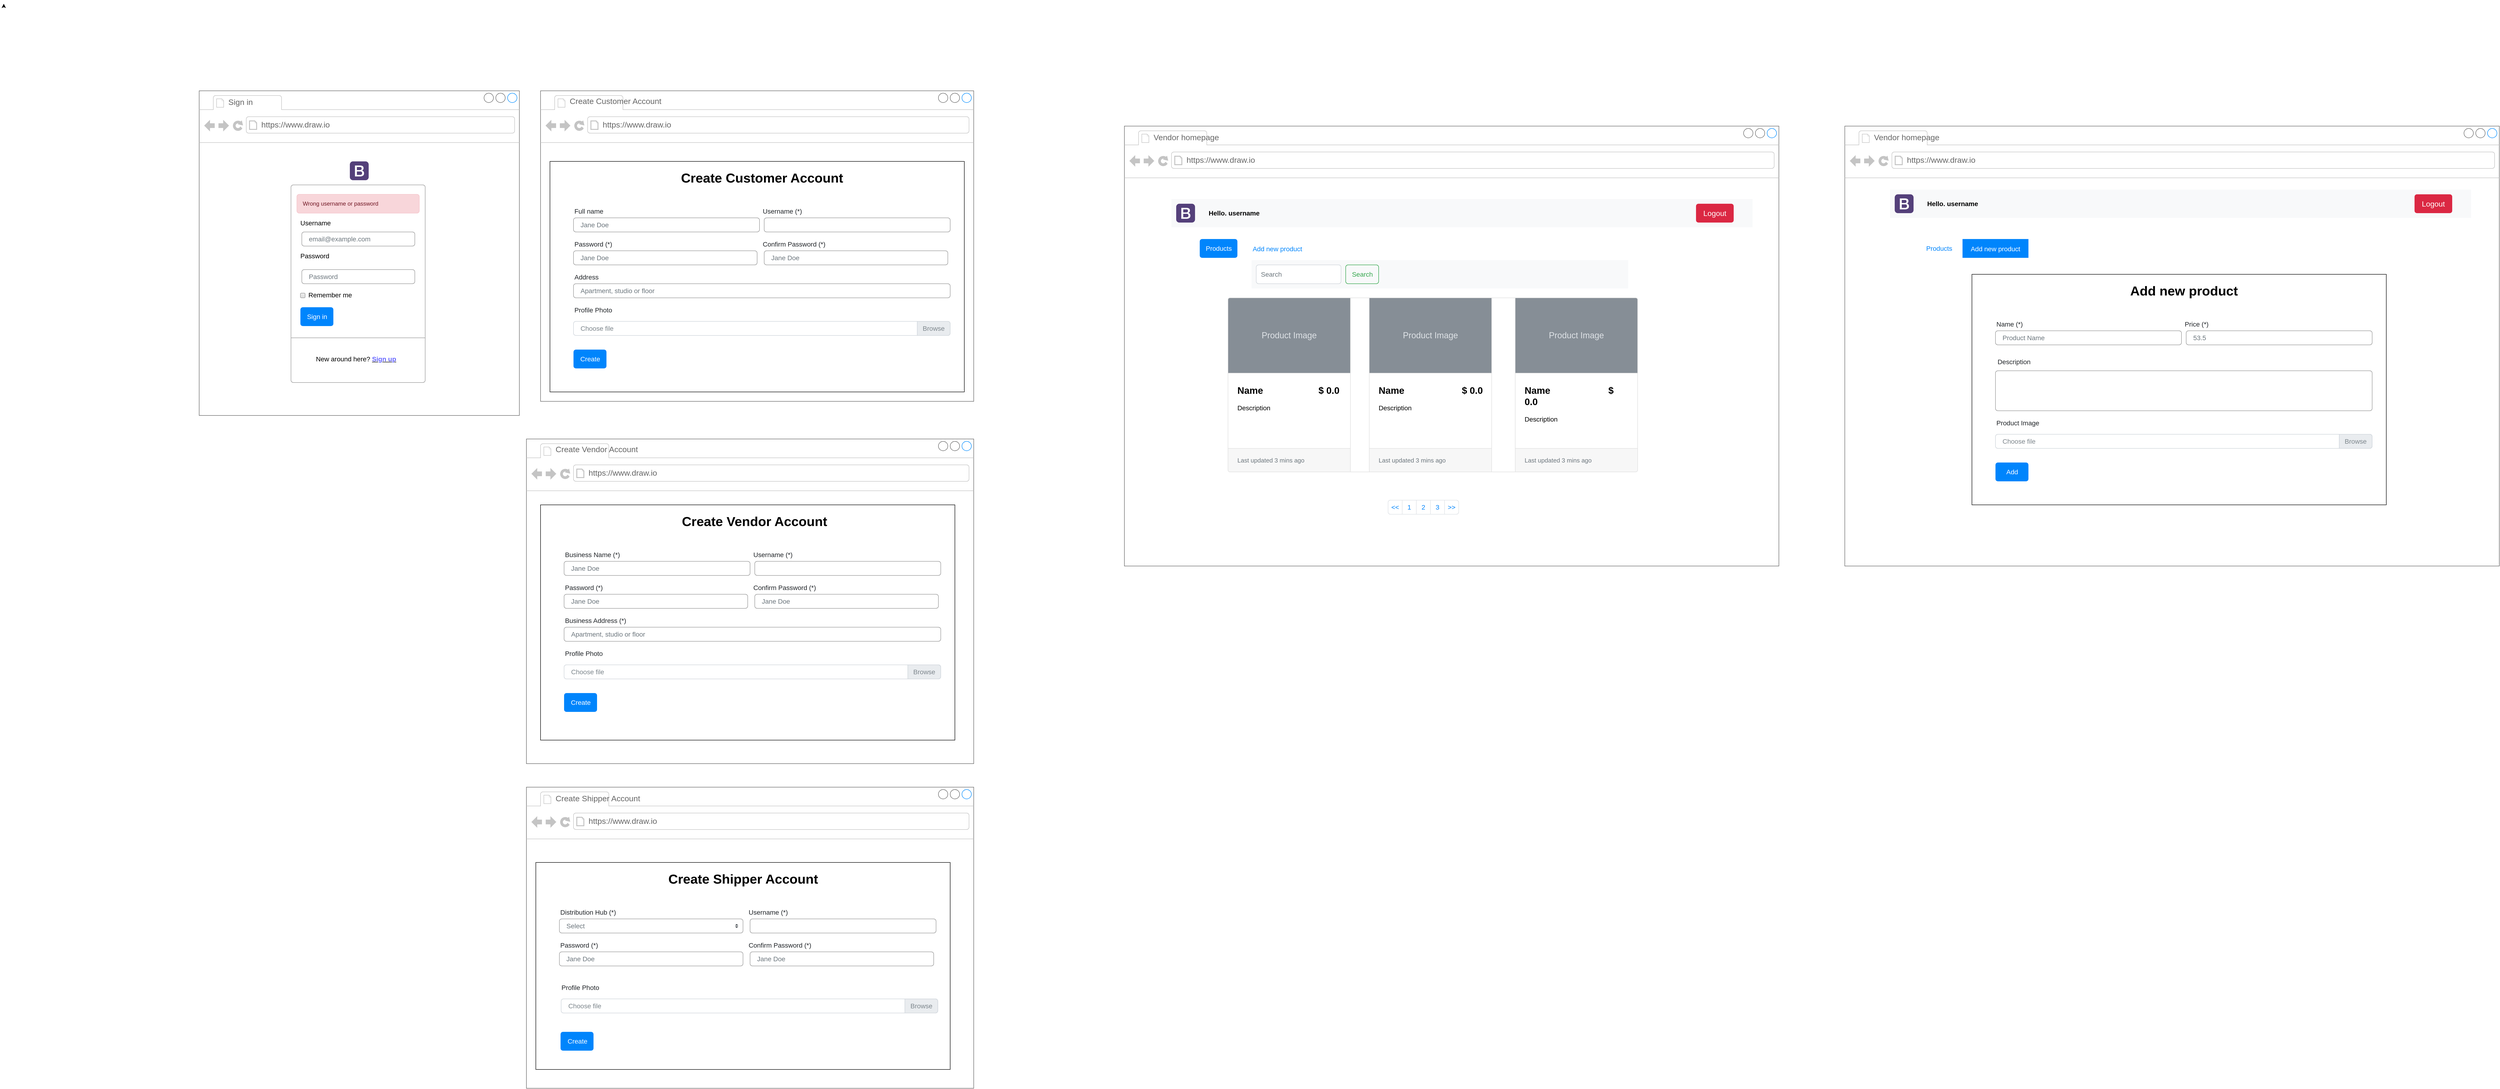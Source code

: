 <mxfile version="20.2.7" type="device"><diagram id="C0f_8ET-SuicRDVWnVqD" name="Page-1"><mxGraphModel dx="1597" dy="842" grid="1" gridSize="10" guides="1" tooltips="1" connect="1" arrows="1" fold="1" page="1" pageScale="1" pageWidth="3300" pageHeight="4681" background="#ffffff" math="0" shadow="0"><root><mxCell id="0"/><mxCell id="1" parent="0"/><mxCell id="t_wFO22EKfZGIGXkDwbN-104" value="" style="strokeWidth=1;shadow=0;dashed=0;align=center;html=1;shape=mxgraph.mockup.containers.browserWindow;rSize=0;strokeColor=#666666;strokeColor2=#008cff;strokeColor3=#c4c4c4;mainText=,;recursiveResize=0;" vertex="1" parent="1"><mxGeometry x="3940" y="515" width="1390" height="935" as="geometry"/></mxCell><mxCell id="t_wFO22EKfZGIGXkDwbN-105" value="Vendor homepage" style="strokeWidth=1;shadow=0;dashed=0;align=center;html=1;shape=mxgraph.mockup.containers.anchor;fontSize=17;fontColor=#666666;align=left;" vertex="1" parent="t_wFO22EKfZGIGXkDwbN-104"><mxGeometry x="60" y="12" width="110" height="26" as="geometry"/></mxCell><mxCell id="t_wFO22EKfZGIGXkDwbN-106" value="https://www.draw.io" style="strokeWidth=1;shadow=0;dashed=0;align=center;html=1;shape=mxgraph.mockup.containers.anchor;rSize=0;fontSize=17;fontColor=#666666;align=left;" vertex="1" parent="t_wFO22EKfZGIGXkDwbN-104"><mxGeometry x="130" y="60" width="250" height="26" as="geometry"/></mxCell><mxCell id="t_wFO22EKfZGIGXkDwbN-107" value="Products" style="html=1;shadow=0;dashed=0;shape=mxgraph.bootstrap.rrect;rSize=5;fillColor=#FFFFFF;strokeColor=none;fontSize=14;fontColor=#0085FC;" vertex="1" parent="t_wFO22EKfZGIGXkDwbN-104"><mxGeometry x="160" y="240" width="80" height="40" as="geometry"/></mxCell><mxCell id="t_wFO22EKfZGIGXkDwbN-108" value="Add new product" style="fillColor=#0085FC;strokeColor=none;fontSize=14;fontColor=#FFFFFF;" vertex="1" parent="t_wFO22EKfZGIGXkDwbN-104"><mxGeometry x="250" y="240" width="140" height="40" as="geometry"/></mxCell><mxCell id="t_wFO22EKfZGIGXkDwbN-148" value="" style="rounded=0;whiteSpace=wrap;html=1;fontSize=10;fillColor=#FFFFFF;" vertex="1" parent="t_wFO22EKfZGIGXkDwbN-104"><mxGeometry x="270" y="315" width="880" height="490" as="geometry"/></mxCell><mxCell id="t_wFO22EKfZGIGXkDwbN-149" value="Name (*)" style="fillColor=none;strokeColor=none;align=left;fontSize=14;fontColor=#212529;" vertex="1" parent="t_wFO22EKfZGIGXkDwbN-104"><mxGeometry x="320" y="405" width="400" height="30" as="geometry"/></mxCell><mxCell id="t_wFO22EKfZGIGXkDwbN-150" value="Product Name" style="html=1;shadow=0;dashed=0;shape=mxgraph.bootstrap.rrect;rSize=5;fillColor=none;strokeColor=#999999;align=left;spacing=15;fontSize=14;fontColor=#6C767D;" vertex="1" parent="t_wFO22EKfZGIGXkDwbN-104"><mxGeometry x="320" y="435" width="395" height="30" as="geometry"/></mxCell><mxCell id="t_wFO22EKfZGIGXkDwbN-151" value="Price (*)" style="fillColor=none;strokeColor=none;align=left;fontSize=14;fontColor=#212529;" vertex="1" parent="t_wFO22EKfZGIGXkDwbN-104"><mxGeometry x="720" y="405" width="400" height="30" as="geometry"/></mxCell><mxCell id="t_wFO22EKfZGIGXkDwbN-152" value="53.5" style="html=1;shadow=0;dashed=0;shape=mxgraph.bootstrap.rrect;rSize=5;fillColor=none;strokeColor=#999999;align=left;spacing=15;fontSize=14;fontColor=#6C767D;" vertex="1" parent="t_wFO22EKfZGIGXkDwbN-104"><mxGeometry x="725" y="435" width="395" height="30" as="geometry"/></mxCell><mxCell id="t_wFO22EKfZGIGXkDwbN-155" value="Description" style="fillColor=none;strokeColor=none;align=left;fontSize=14;fontColor=#212529;" vertex="1" parent="t_wFO22EKfZGIGXkDwbN-104"><mxGeometry x="322.5" y="485" width="390" height="30" as="geometry"/></mxCell><mxCell id="t_wFO22EKfZGIGXkDwbN-156" value="" style="html=1;shadow=0;dashed=0;shape=mxgraph.bootstrap.rrect;rSize=5;fillColor=none;strokeColor=#999999;align=left;spacing=15;fontSize=14;fontColor=#6C767D;" vertex="1" parent="t_wFO22EKfZGIGXkDwbN-104"><mxGeometry x="320" y="520" width="800" height="85" as="geometry"/></mxCell><mxCell id="t_wFO22EKfZGIGXkDwbN-157" value="Add" style="html=1;shadow=0;dashed=0;shape=mxgraph.bootstrap.rrect;rSize=5;fillColor=#0085FC;strokeColor=none;align=center;fontSize=14;fontColor=#FFFFFF;" vertex="1" parent="t_wFO22EKfZGIGXkDwbN-104"><mxGeometry x="320" y="715" width="70" height="40" as="geometry"/></mxCell><mxCell id="t_wFO22EKfZGIGXkDwbN-158" value="Add new product" style="text;html=1;strokeColor=none;fillColor=none;align=center;verticalAlign=middle;whiteSpace=wrap;rounded=0;fontColor=#000000;fontSize=28;fontStyle=1" vertex="1" parent="t_wFO22EKfZGIGXkDwbN-104"><mxGeometry x="543.75" y="335" width="352.5" height="30" as="geometry"/></mxCell><mxCell id="t_wFO22EKfZGIGXkDwbN-161" value="Product Image" style="fillColor=none;strokeColor=none;align=left;fontSize=14;fontColor=#212529;" vertex="1" parent="t_wFO22EKfZGIGXkDwbN-104"><mxGeometry x="320" y="615" width="390" height="30" as="geometry"/></mxCell><mxCell id="t_wFO22EKfZGIGXkDwbN-162" value="Choose file" style="html=1;shadow=0;dashed=0;shape=mxgraph.bootstrap.rrect;rSize=5;strokeColor=#CED4DA;html=1;whiteSpace=wrap;fillColor=#FFFFFF;fontColor=#7D868C;align=left;spacingLeft=0;spacing=15;fontSize=14;" vertex="1" parent="t_wFO22EKfZGIGXkDwbN-104"><mxGeometry x="320" y="655" width="800" height="30" as="geometry"/></mxCell><mxCell id="t_wFO22EKfZGIGXkDwbN-163" value="Browse" style="html=1;shadow=0;dashed=0;shape=mxgraph.bootstrap.rightButton;strokeColor=inherit;gradientColor=inherit;fontColor=inherit;fillColor=#E9ECEF;rSize=5;perimeter=none;whiteSpace=wrap;resizeHeight=1;fontSize=14;" vertex="1" parent="t_wFO22EKfZGIGXkDwbN-162"><mxGeometry x="1" width="70" height="30" relative="1" as="geometry"><mxPoint x="-70" as="offset"/></mxGeometry></mxCell><mxCell id="t_wFO22EKfZGIGXkDwbN-178" value="" style="html=1;shadow=0;dashed=0;fillColor=#F8F9FA;strokeColor=none;fontSize=16;fontColor=#181819;align=left;spacing=2;spacingLeft=55;" vertex="1" parent="t_wFO22EKfZGIGXkDwbN-104"><mxGeometry x="96" y="135" width="1234" height="60" as="geometry"/></mxCell><mxCell id="t_wFO22EKfZGIGXkDwbN-179" value="" style="html=1;shadow=0;dashed=0;shape=mxgraph.bootstrap.logo;fillColor=#54407A;strokeColor=none;sketch=0;fontColor=#0085FC;" vertex="1" parent="t_wFO22EKfZGIGXkDwbN-178"><mxGeometry width="40" height="40" relative="1" as="geometry"><mxPoint x="10" y="10" as="offset"/></mxGeometry></mxCell><mxCell id="t_wFO22EKfZGIGXkDwbN-188" value="Logout" style="html=1;shadow=0;dashed=0;shape=mxgraph.bootstrap.rrect;rSize=5;strokeColor=none;strokeWidth=1;fillColor=#DB2843;fontColor=#FFFFFF;whiteSpace=wrap;align=center;verticalAlign=middle;spacingLeft=0;fontStyle=0;fontSize=16;spacing=5;" vertex="1" parent="t_wFO22EKfZGIGXkDwbN-178"><mxGeometry x="1114" y="10" width="80" height="40" as="geometry"/></mxCell><mxCell id="t_wFO22EKfZGIGXkDwbN-189" value="Hello. username" style="html=1;shadow=0;dashed=0;shape=mxgraph.bootstrap.rrect;rSize=5;strokeColor=none;strokeWidth=1;fillColor=#F8F9FA;fontColor=#000000;whiteSpace=wrap;align=left;verticalAlign=middle;spacingLeft=0;fontStyle=1;fontSize=14;spacing=5;" vertex="1" parent="t_wFO22EKfZGIGXkDwbN-178"><mxGeometry x="74" y="20" width="161" height="20" as="geometry"/></mxCell><mxCell id="t_wFO22EKfZGIGXkDwbN-59" value="" style="strokeWidth=1;shadow=0;dashed=0;align=center;html=1;shape=mxgraph.mockup.containers.browserWindow;rSize=0;strokeColor=#666666;strokeColor2=#008cff;strokeColor3=#c4c4c4;mainText=,;recursiveResize=0;" vertex="1" parent="1"><mxGeometry x="1140" y="1920" width="950" height="640" as="geometry"/></mxCell><mxCell id="t_wFO22EKfZGIGXkDwbN-60" value="Create Shipper Account" style="strokeWidth=1;shadow=0;dashed=0;align=center;html=1;shape=mxgraph.mockup.containers.anchor;fontSize=17;fontColor=#666666;align=left;" vertex="1" parent="t_wFO22EKfZGIGXkDwbN-59"><mxGeometry x="60" y="12" width="110" height="26" as="geometry"/></mxCell><mxCell id="t_wFO22EKfZGIGXkDwbN-61" value="https://www.draw.io" style="strokeWidth=1;shadow=0;dashed=0;align=center;html=1;shape=mxgraph.mockup.containers.anchor;rSize=0;fontSize=17;fontColor=#666666;align=left;" vertex="1" parent="t_wFO22EKfZGIGXkDwbN-59"><mxGeometry x="130" y="60" width="250" height="26" as="geometry"/></mxCell><mxCell id="t_wFO22EKfZGIGXkDwbN-55" value="" style="strokeWidth=1;shadow=0;dashed=0;align=center;html=1;shape=mxgraph.mockup.containers.browserWindow;rSize=0;strokeColor=#666666;strokeColor2=#008cff;strokeColor3=#c4c4c4;mainText=,;recursiveResize=0;" vertex="1" parent="1"><mxGeometry x="1140" y="1180" width="950" height="690" as="geometry"/></mxCell><mxCell id="t_wFO22EKfZGIGXkDwbN-56" value="https://www.draw.io" style="strokeWidth=1;shadow=0;dashed=0;align=center;html=1;shape=mxgraph.mockup.containers.anchor;rSize=0;fontSize=17;fontColor=#666666;align=left;" vertex="1" parent="t_wFO22EKfZGIGXkDwbN-55"><mxGeometry x="130" y="60" width="250" height="26" as="geometry"/></mxCell><mxCell id="t_wFO22EKfZGIGXkDwbN-57" value="Create Vendor Account" style="strokeWidth=1;shadow=0;dashed=0;align=center;html=1;shape=mxgraph.mockup.containers.anchor;fontSize=17;fontColor=#666666;align=left;" vertex="1" parent="t_wFO22EKfZGIGXkDwbN-55"><mxGeometry x="60" y="10" width="60" height="26" as="geometry"/></mxCell><mxCell id="t_wFO22EKfZGIGXkDwbN-27" value="" style="strokeWidth=1;shadow=0;dashed=0;align=center;html=1;shape=mxgraph.mockup.containers.browserWindow;rSize=0;strokeColor=#666666;strokeColor2=#008cff;strokeColor3=#c4c4c4;mainText=,;recursiveResize=0;" vertex="1" parent="1"><mxGeometry x="1170" y="440" width="920" height="660" as="geometry"/></mxCell><mxCell id="t_wFO22EKfZGIGXkDwbN-29" value="https://www.draw.io" style="strokeWidth=1;shadow=0;dashed=0;align=center;html=1;shape=mxgraph.mockup.containers.anchor;rSize=0;fontSize=17;fontColor=#666666;align=left;" vertex="1" parent="t_wFO22EKfZGIGXkDwbN-27"><mxGeometry x="130" y="60" width="250" height="26" as="geometry"/></mxCell><mxCell id="t_wFO22EKfZGIGXkDwbN-28" value="Create Customer Account" style="strokeWidth=1;shadow=0;dashed=0;align=center;html=1;shape=mxgraph.mockup.containers.anchor;fontSize=17;fontColor=#666666;align=left;" vertex="1" parent="t_wFO22EKfZGIGXkDwbN-27"><mxGeometry x="60" y="10" width="60" height="26" as="geometry"/></mxCell><mxCell id="t_wFO22EKfZGIGXkDwbN-21" value="" style="strokeWidth=1;shadow=0;dashed=0;align=center;html=1;shape=mxgraph.mockup.containers.browserWindow;rSize=0;strokeColor=#666666;strokeColor2=#008cff;strokeColor3=#c4c4c4;mainText=,;recursiveResize=0;" vertex="1" parent="1"><mxGeometry x="445" y="440" width="680" height="690" as="geometry"/></mxCell><mxCell id="t_wFO22EKfZGIGXkDwbN-22" value="Sign in" style="strokeWidth=1;shadow=0;dashed=0;align=center;html=1;shape=mxgraph.mockup.containers.anchor;fontSize=17;fontColor=#666666;align=left;" vertex="1" parent="t_wFO22EKfZGIGXkDwbN-21"><mxGeometry x="60" y="12" width="110" height="26" as="geometry"/></mxCell><mxCell id="t_wFO22EKfZGIGXkDwbN-23" value="https://www.draw.io" style="strokeWidth=1;shadow=0;dashed=0;align=center;html=1;shape=mxgraph.mockup.containers.anchor;rSize=0;fontSize=17;fontColor=#666666;align=left;" vertex="1" parent="t_wFO22EKfZGIGXkDwbN-21"><mxGeometry x="130" y="60" width="250" height="26" as="geometry"/></mxCell><mxCell id="t_wFO22EKfZGIGXkDwbN-25" value="" style="html=1;shadow=0;dashed=0;shape=mxgraph.bootstrap.logo;fillColor=#54407A;strokeColor=none;sketch=0;" vertex="1" parent="t_wFO22EKfZGIGXkDwbN-21"><mxGeometry width="40" height="40" relative="1" as="geometry"><mxPoint x="320" y="150" as="offset"/></mxGeometry></mxCell><mxCell id="AaXqf_QtVhQOrzi1X-Br-47" value="" style="html=1;shadow=0;dashed=0;shape=mxgraph.bootstrap.rrect;rSize=5;fillColor=#ffffff;strokeColor=#999999;" parent="t_wFO22EKfZGIGXkDwbN-21" vertex="1"><mxGeometry x="195" y="200" width="285" height="420" as="geometry"/></mxCell><mxCell id="AaXqf_QtVhQOrzi1X-Br-48" value="Username" style="fillColor=none;strokeColor=none;align=left;spacing=20;fontSize=14;" parent="AaXqf_QtVhQOrzi1X-Br-47" vertex="1"><mxGeometry width="220" height="40" relative="1" as="geometry"><mxPoint y="60" as="offset"/></mxGeometry></mxCell><mxCell id="AaXqf_QtVhQOrzi1X-Br-49" value="email@example.com" style="html=1;shadow=0;dashed=0;shape=mxgraph.bootstrap.rrect;rSize=5;fillColor=none;strokeColor=#999999;align=left;spacing=15;fontSize=14;fontColor=#6C767D;" parent="AaXqf_QtVhQOrzi1X-Br-47" vertex="1"><mxGeometry width="240" height="30" relative="1" as="geometry"><mxPoint x="23" y="100" as="offset"/></mxGeometry></mxCell><mxCell id="AaXqf_QtVhQOrzi1X-Br-50" value="Password" style="fillColor=none;strokeColor=none;align=left;spacing=20;fontSize=14;" parent="AaXqf_QtVhQOrzi1X-Br-47" vertex="1"><mxGeometry width="220" height="40" relative="1" as="geometry"><mxPoint y="130" as="offset"/></mxGeometry></mxCell><mxCell id="AaXqf_QtVhQOrzi1X-Br-51" value="Password" style="html=1;shadow=0;dashed=0;shape=mxgraph.bootstrap.rrect;rSize=5;fillColor=none;strokeColor=#999999;align=left;spacing=15;fontSize=14;fontColor=#6C767D;" parent="AaXqf_QtVhQOrzi1X-Br-47" vertex="1"><mxGeometry width="240" height="30" relative="1" as="geometry"><mxPoint x="23" y="180" as="offset"/></mxGeometry></mxCell><mxCell id="AaXqf_QtVhQOrzi1X-Br-52" value="Remember me" style="html=1;shadow=0;dashed=0;shape=mxgraph.bootstrap.rrect;rSize=2;fillColor=#EDEDED;strokeColor=#999999;align=left;fontSize=14;fontColor=#000000;labelPosition=right;verticalLabelPosition=middle;verticalAlign=middle;spacingLeft=5;spacingTop=-2;gradientColor=#DEDEDE;" parent="AaXqf_QtVhQOrzi1X-Br-47" vertex="1"><mxGeometry width="10" height="10" relative="1" as="geometry"><mxPoint x="20" y="230" as="offset"/></mxGeometry></mxCell><mxCell id="AaXqf_QtVhQOrzi1X-Br-53" value="Sign in" style="html=1;shadow=0;dashed=0;shape=mxgraph.bootstrap.rrect;rSize=5;fillColor=#0085FC;strokeColor=none;align=center;fontSize=14;fontColor=#FFFFFF;" parent="AaXqf_QtVhQOrzi1X-Br-47" vertex="1"><mxGeometry width="70" height="40" relative="1" as="geometry"><mxPoint x="20" y="260" as="offset"/></mxGeometry></mxCell><mxCell id="AaXqf_QtVhQOrzi1X-Br-54" value="" style="shape=line;strokeColor=#999999;perimeter=none;resizeWidth=1;" parent="AaXqf_QtVhQOrzi1X-Br-47" vertex="1"><mxGeometry width="285" height="10" relative="1" as="geometry"><mxPoint y="320" as="offset"/></mxGeometry></mxCell><mxCell id="AaXqf_QtVhQOrzi1X-Br-55" value="New around here? &lt;b&gt;&lt;u&gt;&lt;font color=&quot;#6666ff&quot;&gt;Sign up&lt;/font&gt;&lt;/u&gt;&lt;/b&gt;" style="html=1;fillColor=none;strokeColor=none;align=left;spacing=20;fontSize=14;" parent="AaXqf_QtVhQOrzi1X-Br-47" vertex="1"><mxGeometry width="220" height="60" relative="1" as="geometry"><mxPoint x="33" y="340" as="offset"/></mxGeometry></mxCell><mxCell id="t_wFO22EKfZGIGXkDwbN-26" value="Wrong username or password" style="html=1;shadow=0;dashed=0;shape=mxgraph.bootstrap.rrect;rSize=5;strokeColor=#F4C5CB;strokeWidth=1;fillColor=#F8D6DA;fontColor=#711623;whiteSpace=wrap;align=left;verticalAlign=middle;spacingLeft=10;" vertex="1" parent="AaXqf_QtVhQOrzi1X-Br-47"><mxGeometry x="12.5" y="20" width="260" height="40" as="geometry"/></mxCell><mxCell id="drxw7I6n1X8q7Mhwe4HT-20" style="edgeStyle=orthogonalEdgeStyle;rounded=0;orthogonalLoop=1;jettySize=auto;html=1;exitX=0;exitY=0.75;exitDx=0;exitDy=0;entryX=0;entryY=0.5;entryDx=0;entryDy=0;fontSize=28;" parent="1" edge="1"><mxGeometry relative="1" as="geometry"><mxPoint x="30" y="262.5" as="sourcePoint"/><mxPoint x="30" y="255" as="targetPoint"/></mxGeometry></mxCell><mxCell id="drxw7I6n1X8q7Mhwe4HT-25" value="" style="rounded=0;whiteSpace=wrap;html=1;fontSize=10;fillColor=#FFFFFF;" parent="1" vertex="1"><mxGeometry x="1190" y="590" width="880" height="490" as="geometry"/></mxCell><mxCell id="AaXqf_QtVhQOrzi1X-Br-58" value="Full name " style="fillColor=none;strokeColor=none;align=left;fontSize=14;fontColor=#212529;" parent="1" vertex="1"><mxGeometry x="1240" y="680" width="400" height="30" as="geometry"/></mxCell><mxCell id="AaXqf_QtVhQOrzi1X-Br-59" value="Jane Doe" style="html=1;shadow=0;dashed=0;shape=mxgraph.bootstrap.rrect;rSize=5;fillColor=none;strokeColor=#999999;align=left;spacing=15;fontSize=14;fontColor=#6C767D;" parent="1" vertex="1"><mxGeometry x="1240" y="710" width="395" height="30" as="geometry"/></mxCell><mxCell id="AaXqf_QtVhQOrzi1X-Br-60" value="Username (*)" style="fillColor=none;strokeColor=none;align=left;fontSize=14;fontColor=#212529;" parent="1" vertex="1"><mxGeometry x="1640" y="680" width="400" height="30" as="geometry"/></mxCell><mxCell id="AaXqf_QtVhQOrzi1X-Br-61" value="" style="html=1;shadow=0;dashed=0;shape=mxgraph.bootstrap.rrect;rSize=5;fillColor=none;strokeColor=#999999;align=left;spacing=15;fontSize=14;fontColor=#6C767D;" parent="1" vertex="1"><mxGeometry x="1645" y="710" width="395" height="30" as="geometry"/></mxCell><mxCell id="AaXqf_QtVhQOrzi1X-Br-62" value="Password (*)" style="fillColor=none;strokeColor=none;align=left;fontSize=14;fontColor=#212529;" parent="1" vertex="1"><mxGeometry x="1240" y="750" width="390" height="30" as="geometry"/></mxCell><mxCell id="AaXqf_QtVhQOrzi1X-Br-63" value="Jane Doe" style="html=1;shadow=0;dashed=0;shape=mxgraph.bootstrap.rrect;rSize=5;fillColor=none;strokeColor=#999999;align=left;spacing=15;fontSize=14;fontColor=#6C767D;" parent="1" vertex="1"><mxGeometry x="1240" y="780" width="390" height="30" as="geometry"/></mxCell><mxCell id="AaXqf_QtVhQOrzi1X-Br-64" value="Address" style="fillColor=none;strokeColor=none;align=left;fontSize=14;fontColor=#212529;" parent="1" vertex="1"><mxGeometry x="1240" y="820" width="390" height="30" as="geometry"/></mxCell><mxCell id="AaXqf_QtVhQOrzi1X-Br-65" value="Apartment, studio or floor" style="html=1;shadow=0;dashed=0;shape=mxgraph.bootstrap.rrect;rSize=5;fillColor=none;strokeColor=#999999;align=left;spacing=15;fontSize=14;fontColor=#6C767D;" parent="1" vertex="1"><mxGeometry x="1240" y="850" width="800" height="30" as="geometry"/></mxCell><mxCell id="AaXqf_QtVhQOrzi1X-Br-74" value="Create" style="html=1;shadow=0;dashed=0;shape=mxgraph.bootstrap.rrect;rSize=5;fillColor=#0085FC;strokeColor=none;align=center;fontSize=14;fontColor=#FFFFFF;" parent="1" vertex="1"><mxGeometry x="1240" y="990" width="70" height="40" as="geometry"/></mxCell><mxCell id="AaXqf_QtVhQOrzi1X-Br-75" value="Create Customer Account" style="text;html=1;strokeColor=none;fillColor=none;align=center;verticalAlign=middle;whiteSpace=wrap;rounded=0;fontColor=#000000;fontSize=28;fontStyle=1" parent="1" vertex="1"><mxGeometry x="1463.75" y="610" width="352.5" height="30" as="geometry"/></mxCell><mxCell id="AaXqf_QtVhQOrzi1X-Br-76" value="Confirm Password (*)" style="fillColor=none;strokeColor=none;align=left;fontSize=14;fontColor=#212529;" parent="1" vertex="1"><mxGeometry x="1640" y="750" width="390" height="30" as="geometry"/></mxCell><mxCell id="AaXqf_QtVhQOrzi1X-Br-77" value="Jane Doe" style="html=1;shadow=0;dashed=0;shape=mxgraph.bootstrap.rrect;rSize=5;fillColor=none;strokeColor=#999999;align=left;spacing=15;fontSize=14;fontColor=#6C767D;" parent="1" vertex="1"><mxGeometry x="1645" y="780" width="390" height="30" as="geometry"/></mxCell><mxCell id="AaXqf_QtVhQOrzi1X-Br-78" value="Profile Photo" style="fillColor=none;strokeColor=none;align=left;fontSize=14;fontColor=#212529;" parent="1" vertex="1"><mxGeometry x="1240" y="890" width="390" height="30" as="geometry"/></mxCell><mxCell id="AaXqf_QtVhQOrzi1X-Br-79" value="Choose file" style="html=1;shadow=0;dashed=0;shape=mxgraph.bootstrap.rrect;rSize=5;strokeColor=#CED4DA;html=1;whiteSpace=wrap;fillColor=#FFFFFF;fontColor=#7D868C;align=left;spacingLeft=0;spacing=15;fontSize=14;" parent="1" vertex="1"><mxGeometry x="1240" y="930" width="800" height="30" as="geometry"/></mxCell><mxCell id="AaXqf_QtVhQOrzi1X-Br-80" value="Browse" style="html=1;shadow=0;dashed=0;shape=mxgraph.bootstrap.rightButton;strokeColor=inherit;gradientColor=inherit;fontColor=inherit;fillColor=#E9ECEF;rSize=5;perimeter=none;whiteSpace=wrap;resizeHeight=1;fontSize=14;" parent="AaXqf_QtVhQOrzi1X-Br-79" vertex="1"><mxGeometry x="1" width="70" height="30" relative="1" as="geometry"><mxPoint x="-70" as="offset"/></mxGeometry></mxCell><mxCell id="AaXqf_QtVhQOrzi1X-Br-81" value="" style="rounded=0;whiteSpace=wrap;html=1;fontSize=10;fillColor=#FFFFFF;" parent="1" vertex="1"><mxGeometry x="1170" y="1320" width="880" height="500" as="geometry"/></mxCell><mxCell id="AaXqf_QtVhQOrzi1X-Br-82" value="Business Name (*)" style="fillColor=none;strokeColor=none;align=left;fontSize=14;fontColor=#212529;" parent="1" vertex="1"><mxGeometry x="1220" y="1410" width="400" height="30" as="geometry"/></mxCell><mxCell id="AaXqf_QtVhQOrzi1X-Br-83" value="Jane Doe" style="html=1;shadow=0;dashed=0;shape=mxgraph.bootstrap.rrect;rSize=5;fillColor=none;strokeColor=#999999;align=left;spacing=15;fontSize=14;fontColor=#6C767D;" parent="1" vertex="1"><mxGeometry x="1220" y="1440" width="395" height="30" as="geometry"/></mxCell><mxCell id="AaXqf_QtVhQOrzi1X-Br-84" value="Username (*)" style="fillColor=none;strokeColor=none;align=left;fontSize=14;fontColor=#212529;" parent="1" vertex="1"><mxGeometry x="1620" y="1410" width="400" height="30" as="geometry"/></mxCell><mxCell id="AaXqf_QtVhQOrzi1X-Br-85" value="" style="html=1;shadow=0;dashed=0;shape=mxgraph.bootstrap.rrect;rSize=5;fillColor=none;strokeColor=#999999;align=left;spacing=15;fontSize=14;fontColor=#6C767D;" parent="1" vertex="1"><mxGeometry x="1625" y="1440" width="395" height="30" as="geometry"/></mxCell><mxCell id="AaXqf_QtVhQOrzi1X-Br-86" value="Password (*)" style="fillColor=none;strokeColor=none;align=left;fontSize=14;fontColor=#212529;" parent="1" vertex="1"><mxGeometry x="1220" y="1480" width="390" height="30" as="geometry"/></mxCell><mxCell id="AaXqf_QtVhQOrzi1X-Br-87" value="Jane Doe" style="html=1;shadow=0;dashed=0;shape=mxgraph.bootstrap.rrect;rSize=5;fillColor=none;strokeColor=#999999;align=left;spacing=15;fontSize=14;fontColor=#6C767D;" parent="1" vertex="1"><mxGeometry x="1220" y="1510" width="390" height="30" as="geometry"/></mxCell><mxCell id="AaXqf_QtVhQOrzi1X-Br-88" value="Business Address (*)" style="fillColor=none;strokeColor=none;align=left;fontSize=14;fontColor=#212529;" parent="1" vertex="1"><mxGeometry x="1220" y="1550" width="390" height="30" as="geometry"/></mxCell><mxCell id="AaXqf_QtVhQOrzi1X-Br-89" value="Apartment, studio or floor" style="html=1;shadow=0;dashed=0;shape=mxgraph.bootstrap.rrect;rSize=5;fillColor=none;strokeColor=#999999;align=left;spacing=15;fontSize=14;fontColor=#6C767D;" parent="1" vertex="1"><mxGeometry x="1220" y="1580" width="800" height="30" as="geometry"/></mxCell><mxCell id="AaXqf_QtVhQOrzi1X-Br-90" value="Create" style="html=1;shadow=0;dashed=0;shape=mxgraph.bootstrap.rrect;rSize=5;fillColor=#0085FC;strokeColor=none;align=center;fontSize=14;fontColor=#FFFFFF;" parent="1" vertex="1"><mxGeometry x="1220" y="1720" width="70" height="40" as="geometry"/></mxCell><mxCell id="AaXqf_QtVhQOrzi1X-Br-91" value="Create Vendor Account" style="text;html=1;strokeColor=none;fillColor=none;align=center;verticalAlign=middle;whiteSpace=wrap;rounded=0;fontColor=#000000;fontSize=28;fontStyle=1" parent="1" vertex="1"><mxGeometry x="1457.5" y="1340" width="332.5" height="30" as="geometry"/></mxCell><mxCell id="AaXqf_QtVhQOrzi1X-Br-92" value="Confirm Password (*)" style="fillColor=none;strokeColor=none;align=left;fontSize=14;fontColor=#212529;" parent="1" vertex="1"><mxGeometry x="1620" y="1480" width="390" height="30" as="geometry"/></mxCell><mxCell id="AaXqf_QtVhQOrzi1X-Br-93" value="Jane Doe" style="html=1;shadow=0;dashed=0;shape=mxgraph.bootstrap.rrect;rSize=5;fillColor=none;strokeColor=#999999;align=left;spacing=15;fontSize=14;fontColor=#6C767D;" parent="1" vertex="1"><mxGeometry x="1625" y="1510" width="390" height="30" as="geometry"/></mxCell><mxCell id="AaXqf_QtVhQOrzi1X-Br-94" value="Profile Photo" style="fillColor=none;strokeColor=none;align=left;fontSize=14;fontColor=#212529;" parent="1" vertex="1"><mxGeometry x="1220" y="1620" width="390" height="30" as="geometry"/></mxCell><mxCell id="AaXqf_QtVhQOrzi1X-Br-95" value="Choose file" style="html=1;shadow=0;dashed=0;shape=mxgraph.bootstrap.rrect;rSize=5;strokeColor=#CED4DA;html=1;whiteSpace=wrap;fillColor=#FFFFFF;fontColor=#7D868C;align=left;spacingLeft=0;spacing=15;fontSize=14;" parent="1" vertex="1"><mxGeometry x="1220" y="1660" width="800" height="30" as="geometry"/></mxCell><mxCell id="AaXqf_QtVhQOrzi1X-Br-96" value="Browse" style="html=1;shadow=0;dashed=0;shape=mxgraph.bootstrap.rightButton;strokeColor=inherit;gradientColor=inherit;fontColor=inherit;fillColor=#E9ECEF;rSize=5;perimeter=none;whiteSpace=wrap;resizeHeight=1;fontSize=14;" parent="AaXqf_QtVhQOrzi1X-Br-95" vertex="1"><mxGeometry x="1" width="70" height="30" relative="1" as="geometry"><mxPoint x="-70" as="offset"/></mxGeometry></mxCell><mxCell id="AaXqf_QtVhQOrzi1X-Br-97" value="" style="rounded=0;whiteSpace=wrap;html=1;fontSize=10;fillColor=#FFFFFF;" parent="1" vertex="1"><mxGeometry x="1160" y="2080" width="880" height="440" as="geometry"/></mxCell><mxCell id="AaXqf_QtVhQOrzi1X-Br-98" value="Distribution Hub (*)" style="fillColor=none;strokeColor=none;align=left;fontSize=14;fontColor=#212529;" parent="1" vertex="1"><mxGeometry x="1210" y="2170" width="400" height="30" as="geometry"/></mxCell><mxCell id="AaXqf_QtVhQOrzi1X-Br-100" value="Username (*)" style="fillColor=none;strokeColor=none;align=left;fontSize=14;fontColor=#212529;" parent="1" vertex="1"><mxGeometry x="1610" y="2170" width="400" height="30" as="geometry"/></mxCell><mxCell id="AaXqf_QtVhQOrzi1X-Br-101" value="" style="html=1;shadow=0;dashed=0;shape=mxgraph.bootstrap.rrect;rSize=5;fillColor=none;strokeColor=#999999;align=left;spacing=15;fontSize=14;fontColor=#6C767D;" parent="1" vertex="1"><mxGeometry x="1615" y="2200" width="395" height="30" as="geometry"/></mxCell><mxCell id="AaXqf_QtVhQOrzi1X-Br-102" value="Password (*)" style="fillColor=none;strokeColor=none;align=left;fontSize=14;fontColor=#212529;" parent="1" vertex="1"><mxGeometry x="1210" y="2240" width="390" height="30" as="geometry"/></mxCell><mxCell id="AaXqf_QtVhQOrzi1X-Br-103" value="Jane Doe" style="html=1;shadow=0;dashed=0;shape=mxgraph.bootstrap.rrect;rSize=5;fillColor=none;strokeColor=#999999;align=left;spacing=15;fontSize=14;fontColor=#6C767D;" parent="1" vertex="1"><mxGeometry x="1210" y="2270" width="390" height="30" as="geometry"/></mxCell><mxCell id="AaXqf_QtVhQOrzi1X-Br-106" value="Create" style="html=1;shadow=0;dashed=0;shape=mxgraph.bootstrap.rrect;rSize=5;fillColor=#0085FC;strokeColor=none;align=center;fontSize=14;fontColor=#FFFFFF;" parent="1" vertex="1"><mxGeometry x="1212.5" y="2440" width="70" height="40" as="geometry"/></mxCell><mxCell id="AaXqf_QtVhQOrzi1X-Br-107" value="Create Shipper Account" style="text;html=1;strokeColor=none;fillColor=none;align=center;verticalAlign=middle;whiteSpace=wrap;rounded=0;fontColor=#000000;fontSize=28;fontStyle=1" parent="1" vertex="1"><mxGeometry x="1428.75" y="2100" width="342.5" height="30" as="geometry"/></mxCell><mxCell id="AaXqf_QtVhQOrzi1X-Br-108" value="Confirm Password (*)" style="fillColor=none;strokeColor=none;align=left;fontSize=14;fontColor=#212529;" parent="1" vertex="1"><mxGeometry x="1610" y="2240" width="390" height="30" as="geometry"/></mxCell><mxCell id="AaXqf_QtVhQOrzi1X-Br-109" value="Jane Doe" style="html=1;shadow=0;dashed=0;shape=mxgraph.bootstrap.rrect;rSize=5;fillColor=none;strokeColor=#999999;align=left;spacing=15;fontSize=14;fontColor=#6C767D;" parent="1" vertex="1"><mxGeometry x="1615" y="2270" width="390" height="30" as="geometry"/></mxCell><mxCell id="AaXqf_QtVhQOrzi1X-Br-110" value="Profile Photo" style="fillColor=none;strokeColor=none;align=left;fontSize=14;fontColor=#212529;" parent="1" vertex="1"><mxGeometry x="1212.5" y="2330" width="390" height="30" as="geometry"/></mxCell><mxCell id="AaXqf_QtVhQOrzi1X-Br-111" value="Choose file" style="html=1;shadow=0;dashed=0;shape=mxgraph.bootstrap.rrect;rSize=5;strokeColor=#CED4DA;html=1;whiteSpace=wrap;fillColor=#FFFFFF;fontColor=#7D868C;align=left;spacingLeft=0;spacing=15;fontSize=14;" parent="1" vertex="1"><mxGeometry x="1213.75" y="2370" width="800" height="30" as="geometry"/></mxCell><mxCell id="AaXqf_QtVhQOrzi1X-Br-112" value="Browse" style="html=1;shadow=0;dashed=0;shape=mxgraph.bootstrap.rightButton;strokeColor=inherit;gradientColor=inherit;fontColor=inherit;fillColor=#E9ECEF;rSize=5;perimeter=none;whiteSpace=wrap;resizeHeight=1;fontSize=14;" parent="AaXqf_QtVhQOrzi1X-Br-111" vertex="1"><mxGeometry x="1" width="70" height="30" relative="1" as="geometry"><mxPoint x="-70" as="offset"/></mxGeometry></mxCell><mxCell id="AaXqf_QtVhQOrzi1X-Br-113" value="Select" style="html=1;shadow=0;dashed=0;shape=mxgraph.bootstrap.rrect;rSize=5;fillColor=#ffffff;strokeColor=#999999;align=left;spacing=15;fontSize=14;fontColor=#6C767D;" parent="1" vertex="1"><mxGeometry x="1210" y="2200" width="390" height="30" as="geometry"/></mxCell><mxCell id="AaXqf_QtVhQOrzi1X-Br-114" value="" style="shape=triangle;direction=south;fillColor=#343A40;strokeColor=none;perimeter=none;sketch=0;fontSize=28;fontColor=#000000;" parent="AaXqf_QtVhQOrzi1X-Br-113" vertex="1"><mxGeometry x="1" y="0.5" width="7" height="3" relative="1" as="geometry"><mxPoint x="-17" y="1" as="offset"/></mxGeometry></mxCell><mxCell id="AaXqf_QtVhQOrzi1X-Br-115" value="" style="shape=triangle;direction=north;fillColor=#343A40;strokeColor=none;perimeter=none;sketch=0;fontSize=28;fontColor=#000000;" parent="AaXqf_QtVhQOrzi1X-Br-113" vertex="1"><mxGeometry x="1" y="0.5" width="7" height="3" relative="1" as="geometry"><mxPoint x="-17" y="-4" as="offset"/></mxGeometry></mxCell><mxCell id="t_wFO22EKfZGIGXkDwbN-17" value="" style="strokeWidth=1;shadow=0;dashed=0;align=center;html=1;shape=mxgraph.mockup.containers.browserWindow;rSize=0;strokeColor=#666666;strokeColor2=#008cff;strokeColor3=#c4c4c4;mainText=,;recursiveResize=0;" vertex="1" parent="1"><mxGeometry x="2410" y="515" width="1390" height="935" as="geometry"/></mxCell><mxCell id="t_wFO22EKfZGIGXkDwbN-18" value="Vendor homepage" style="strokeWidth=1;shadow=0;dashed=0;align=center;html=1;shape=mxgraph.mockup.containers.anchor;fontSize=17;fontColor=#666666;align=left;" vertex="1" parent="t_wFO22EKfZGIGXkDwbN-17"><mxGeometry x="60" y="12" width="110" height="26" as="geometry"/></mxCell><mxCell id="t_wFO22EKfZGIGXkDwbN-19" value="https://www.draw.io" style="strokeWidth=1;shadow=0;dashed=0;align=center;html=1;shape=mxgraph.mockup.containers.anchor;rSize=0;fontSize=17;fontColor=#666666;align=left;" vertex="1" parent="t_wFO22EKfZGIGXkDwbN-17"><mxGeometry x="130" y="60" width="250" height="26" as="geometry"/></mxCell><mxCell id="t_wFO22EKfZGIGXkDwbN-82" value="Products" style="html=1;shadow=0;dashed=0;shape=mxgraph.bootstrap.rrect;rSize=5;fillColor=#0085FC;strokeColor=none;fontSize=14;fontColor=#ffffff;" vertex="1" parent="t_wFO22EKfZGIGXkDwbN-17"><mxGeometry x="160" y="240" width="80" height="40" as="geometry"/></mxCell><mxCell id="t_wFO22EKfZGIGXkDwbN-83" value="Add new product" style="fillColor=none;strokeColor=none;fontSize=14;fontColor=#0085FC;" vertex="1" parent="t_wFO22EKfZGIGXkDwbN-17"><mxGeometry x="290" y="240" width="70" height="40" as="geometry"/></mxCell><mxCell id="t_wFO22EKfZGIGXkDwbN-91" value="" style="html=1;shadow=0;dashed=0;shape=mxgraph.bootstrap.rrect;rSize=5;strokeColor=#DFDFDF;html=1;whiteSpace=wrap;fillColor=#ffffff;" vertex="1" parent="t_wFO22EKfZGIGXkDwbN-17"><mxGeometry x="260" y="365" width="780" height="370" as="geometry"/></mxCell><mxCell id="t_wFO22EKfZGIGXkDwbN-95" value="&lt;span style=&quot;font-size: 20px;&quot;&gt;&lt;b&gt;Name&lt;span style=&quot;&quot;&gt;&#9;&lt;/span&gt;&lt;span style=&quot;&quot;&gt;&#9;&lt;/span&gt;&amp;nbsp; &amp;nbsp; &amp;nbsp; &amp;nbsp; &amp;nbsp; &amp;nbsp; &amp;nbsp; &amp;nbsp; &amp;nbsp; &amp;nbsp; &amp;nbsp;$ 0.0&lt;/b&gt;&lt;/span&gt;&lt;br&gt;&lt;br&gt;Description" style="html=1;shadow=0;dashed=0;strokeColor=#DFDFDF;html=1;whiteSpace=wrap;fillColor=#ffffff;fontColor=#000000;verticalAlign=top;align=left;spacing=20;spacingBottom=0;fontSize=14;spacingTop=160;" vertex="1" parent="t_wFO22EKfZGIGXkDwbN-91"><mxGeometry width="260" height="370" relative="1" as="geometry"><mxPoint x="260" as="offset"/></mxGeometry></mxCell><mxCell id="t_wFO22EKfZGIGXkDwbN-96" value="Product Image" style="html=1;shadow=0;dashed=0;perimeter=none;whiteSpace=wrap;fillColor=#868E96;strokeColor=#DFDFDF;fontColor=#DEE2E6;resizeWidth=1;fontSize=18;" vertex="1" parent="t_wFO22EKfZGIGXkDwbN-95"><mxGeometry width="260" height="160" relative="1" as="geometry"/></mxCell><mxCell id="t_wFO22EKfZGIGXkDwbN-97" value="Last updated 3 mins ago" style="html=1;shadow=0;dashed=0;perimeter=none;whiteSpace=wrap;fillColor=#F7F7F7;strokeColor=#DFDFDF;fontColor=#6C767D;resizeWidth=1;fontSize=13;align=left;spacing=20;" vertex="1" parent="t_wFO22EKfZGIGXkDwbN-95"><mxGeometry y="1" width="260" height="50" relative="1" as="geometry"><mxPoint y="-50" as="offset"/></mxGeometry></mxCell><mxCell id="t_wFO22EKfZGIGXkDwbN-92" value="&lt;span style=&quot;font-size: 20px;&quot;&gt;&lt;b&gt;Name&lt;span style=&quot;&quot;&gt;&#9;&lt;/span&gt;&lt;span style=&quot;&quot;&gt;&#9;&lt;/span&gt;&amp;nbsp; &amp;nbsp; &amp;nbsp;&lt;span style=&quot;white-space: pre;&quot;&gt;&#9;&lt;/span&gt;&amp;nbsp; &amp;nbsp; &amp;nbsp; &amp;nbsp;$ 0.0&lt;/b&gt;&lt;/span&gt;&lt;br&gt;&lt;br&gt;Description" style="html=1;shadow=0;dashed=0;shape=mxgraph.bootstrap.leftButton;rSize=5;strokeColor=#DFDFDF;html=1;whiteSpace=wrap;fillColor=#ffffff;fontColor=#000000;verticalAlign=top;align=left;spacing=20;spacingBottom=0;fontSize=14;spacingTop=160;" vertex="1" parent="t_wFO22EKfZGIGXkDwbN-91"><mxGeometry width="260" height="370" relative="1" as="geometry"><mxPoint x="-40" as="offset"/></mxGeometry></mxCell><mxCell id="t_wFO22EKfZGIGXkDwbN-93" value="Product Image" style="html=1;shadow=0;dashed=0;shape=mxgraph.basic.corner_round_rect;dx=2;perimeter=none;whiteSpace=wrap;fillColor=#868E96;strokeColor=#DFDFDF;fontColor=#DEE2E6;resizeWidth=1;fontSize=18;" vertex="1" parent="t_wFO22EKfZGIGXkDwbN-92"><mxGeometry width="260" height="160" relative="1" as="geometry"/></mxCell><mxCell id="t_wFO22EKfZGIGXkDwbN-94" value="Last updated 3 mins ago" style="html=1;shadow=0;dashed=0;shape=mxgraph.basic.corner_round_rect;dx=2;flipV=1;perimeter=none;whiteSpace=wrap;fillColor=#F7F7F7;strokeColor=#DFDFDF;fontColor=#6C767D;resizeWidth=1;fontSize=13;align=left;spacing=20;" vertex="1" parent="t_wFO22EKfZGIGXkDwbN-92"><mxGeometry y="1" width="260" height="50" relative="1" as="geometry"><mxPoint y="-50" as="offset"/></mxGeometry></mxCell><mxCell id="t_wFO22EKfZGIGXkDwbN-98" value="&lt;span style=&quot;font-size: 20px;&quot;&gt;&lt;b&gt;Name&lt;span style=&quot;white-space: pre;&quot;&gt;&#9;&lt;/span&gt;&lt;span style=&quot;white-space: pre;&quot;&gt;&#9;&lt;/span&gt;&amp;nbsp; &amp;nbsp; &amp;nbsp; &amp;nbsp; $ 0.0&lt;/b&gt;&lt;/span&gt;&lt;br&gt;&lt;br&gt;Description" style="html=1;shadow=0;dashed=0;shape=mxgraph.bootstrap.rightButton;rSize=5;strokeColor=#DFDFDF;html=1;whiteSpace=wrap;fillColor=#ffffff;fontColor=#000000;verticalAlign=top;align=left;spacing=20;spacingBottom=0;fontSize=14;spacingTop=160;" vertex="1" parent="t_wFO22EKfZGIGXkDwbN-91"><mxGeometry x="1" width="260" height="370" relative="1" as="geometry"><mxPoint x="-210" as="offset"/></mxGeometry></mxCell><mxCell id="t_wFO22EKfZGIGXkDwbN-99" value="Product Image" style="html=1;shadow=0;dashed=0;shape=mxgraph.basic.corner_round_rect;dx=2;flipH=1;perimeter=none;whiteSpace=wrap;fillColor=#868E96;strokeColor=#DFDFDF;fontColor=#DEE2E6;resizeWidth=1;fontSize=18;" vertex="1" parent="t_wFO22EKfZGIGXkDwbN-98"><mxGeometry width="260" height="160" relative="1" as="geometry"/></mxCell><mxCell id="t_wFO22EKfZGIGXkDwbN-100" value="Last updated 3 mins ago" style="html=1;shadow=0;dashed=0;shape=mxgraph.basic.corner_round_rect;dx=2;flipV=1;flipH=1;perimeter=none;whiteSpace=wrap;fillColor=#F7F7F7;strokeColor=#DFDFDF;fontColor=#6C767D;resizeWidth=1;fontSize=13;align=left;spacing=20;" vertex="1" parent="t_wFO22EKfZGIGXkDwbN-98"><mxGeometry y="1" width="260" height="50" relative="1" as="geometry"><mxPoint y="-50" as="offset"/></mxGeometry></mxCell><mxCell id="t_wFO22EKfZGIGXkDwbN-62" value="" style="html=1;shadow=0;dashed=0;shape=mxgraph.bootstrap.rrect;rSize=5;strokeColor=#DEE2E6;html=1;whiteSpace=wrap;fillColor=#ffffff;fontColor=#0085FC;" vertex="1" parent="t_wFO22EKfZGIGXkDwbN-17"><mxGeometry x="560" y="795" width="150" height="30" as="geometry"/></mxCell><mxCell id="t_wFO22EKfZGIGXkDwbN-63" value="&lt;&lt;" style="strokeColor=inherit;fillColor=inherit;gradientColor=inherit;fontColor=inherit;html=1;shadow=0;dashed=0;shape=mxgraph.bootstrap.leftButton;rSize=5;perimeter=none;whiteSpace=wrap;resizeHeight=1;fontSize=14;" vertex="1" parent="t_wFO22EKfZGIGXkDwbN-62"><mxGeometry width="30" height="30" relative="1" as="geometry"/></mxCell><mxCell id="t_wFO22EKfZGIGXkDwbN-64" value="1" style="strokeColor=inherit;fillColor=inherit;gradientColor=inherit;fontColor=inherit;html=1;shadow=0;dashed=0;perimeter=none;whiteSpace=wrap;resizeHeight=1;fontSize=14;" vertex="1" parent="t_wFO22EKfZGIGXkDwbN-62"><mxGeometry width="30" height="30" relative="1" as="geometry"><mxPoint x="30" as="offset"/></mxGeometry></mxCell><mxCell id="t_wFO22EKfZGIGXkDwbN-65" value="2" style="strokeColor=inherit;fillColor=inherit;gradientColor=inherit;fontColor=inherit;html=1;shadow=0;dashed=0;perimeter=none;whiteSpace=wrap;resizeHeight=1;fontSize=14;" vertex="1" parent="t_wFO22EKfZGIGXkDwbN-62"><mxGeometry width="30" height="30" relative="1" as="geometry"><mxPoint x="60" as="offset"/></mxGeometry></mxCell><mxCell id="t_wFO22EKfZGIGXkDwbN-66" value="3" style="strokeColor=inherit;fillColor=inherit;gradientColor=inherit;fontColor=inherit;html=1;shadow=0;dashed=0;perimeter=none;whiteSpace=wrap;resizeHeight=1;fontSize=14;" vertex="1" parent="t_wFO22EKfZGIGXkDwbN-62"><mxGeometry width="30" height="30" relative="1" as="geometry"><mxPoint x="90" as="offset"/></mxGeometry></mxCell><mxCell id="t_wFO22EKfZGIGXkDwbN-67" value="&gt;&gt;" style="strokeColor=inherit;fillColor=inherit;gradientColor=inherit;fontColor=inherit;html=1;shadow=0;dashed=0;shape=mxgraph.bootstrap.rightButton;rSize=5;perimeter=none;whiteSpace=wrap;resizeHeight=1;fontSize=14;" vertex="1" parent="t_wFO22EKfZGIGXkDwbN-62"><mxGeometry x="1" width="30" height="30" relative="1" as="geometry"><mxPoint x="-30" as="offset"/></mxGeometry></mxCell><mxCell id="t_wFO22EKfZGIGXkDwbN-101" value="" style="html=1;shadow=0;dashed=0;fillColor=#F8F9FA;strokeColor=none;fontSize=16;fontColor=#181819;align=left;spacing=15;" vertex="1" parent="t_wFO22EKfZGIGXkDwbN-17"><mxGeometry x="270" y="285" width="800" height="60" as="geometry"/></mxCell><mxCell id="t_wFO22EKfZGIGXkDwbN-102" value="Search" style="html=1;shadow=0;dashed=0;shape=mxgraph.bootstrap.rrect;rSize=5;fontSize=14;fontColor=#6C767D;strokeColor=#CED4DA;fillColor=#ffffff;align=left;spacing=10;" vertex="1" parent="t_wFO22EKfZGIGXkDwbN-101"><mxGeometry width="180" height="40" relative="1" as="geometry"><mxPoint x="10" y="10" as="offset"/></mxGeometry></mxCell><mxCell id="t_wFO22EKfZGIGXkDwbN-103" value="Search" style="html=1;shadow=0;dashed=0;shape=mxgraph.bootstrap.rrect;rSize=5;fontSize=14;fontColor=#33A64C;strokeColor=#33A64C;fillColor=none;" vertex="1" parent="t_wFO22EKfZGIGXkDwbN-101"><mxGeometry width="70" height="40" relative="1" as="geometry"><mxPoint x="200" y="10" as="offset"/></mxGeometry></mxCell><mxCell id="t_wFO22EKfZGIGXkDwbN-190" value="" style="html=1;shadow=0;dashed=0;fillColor=#F8F9FA;strokeColor=none;fontSize=16;fontColor=#181819;align=left;spacing=2;spacingLeft=55;" vertex="1" parent="t_wFO22EKfZGIGXkDwbN-17"><mxGeometry x="100" y="155" width="1234" height="60" as="geometry"/></mxCell><mxCell id="t_wFO22EKfZGIGXkDwbN-191" value="" style="html=1;shadow=0;dashed=0;shape=mxgraph.bootstrap.logo;fillColor=#54407A;strokeColor=none;sketch=0;fontColor=#0085FC;" vertex="1" parent="t_wFO22EKfZGIGXkDwbN-190"><mxGeometry width="40" height="40" relative="1" as="geometry"><mxPoint x="10" y="10" as="offset"/></mxGeometry></mxCell><mxCell id="t_wFO22EKfZGIGXkDwbN-192" value="Logout" style="html=1;shadow=0;dashed=0;shape=mxgraph.bootstrap.rrect;rSize=5;strokeColor=none;strokeWidth=1;fillColor=#DB2843;fontColor=#FFFFFF;whiteSpace=wrap;align=center;verticalAlign=middle;spacingLeft=0;fontStyle=0;fontSize=16;spacing=5;" vertex="1" parent="t_wFO22EKfZGIGXkDwbN-190"><mxGeometry x="1114" y="10" width="80" height="40" as="geometry"/></mxCell><mxCell id="t_wFO22EKfZGIGXkDwbN-193" value="Hello. username" style="html=1;shadow=0;dashed=0;shape=mxgraph.bootstrap.rrect;rSize=5;strokeColor=none;strokeWidth=1;fillColor=#F8F9FA;fontColor=#000000;whiteSpace=wrap;align=left;verticalAlign=middle;spacingLeft=0;fontStyle=1;fontSize=14;spacing=5;" vertex="1" parent="t_wFO22EKfZGIGXkDwbN-190"><mxGeometry x="74" y="20" width="161" height="20" as="geometry"/></mxCell></root></mxGraphModel></diagram></mxfile>